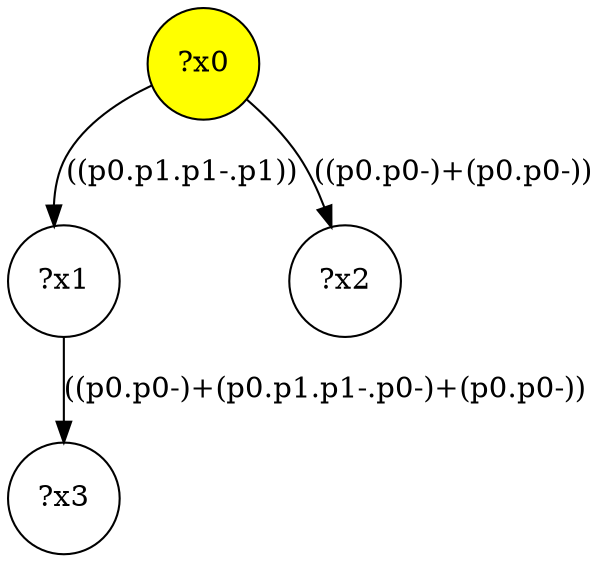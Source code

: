 digraph g {
	x0 [fillcolor="yellow", style="filled," shape=circle, label="?x0"];
	x1 [shape=circle, label="?x1"];
	x0 -> x1 [label="((p0.p1.p1-.p1))"];
	x2 [shape=circle, label="?x2"];
	x0 -> x2 [label="((p0.p0-)+(p0.p0-))"];
	x3 [shape=circle, label="?x3"];
	x1 -> x3 [label="((p0.p0-)+(p0.p1.p1-.p0-)+(p0.p0-))"];
}
